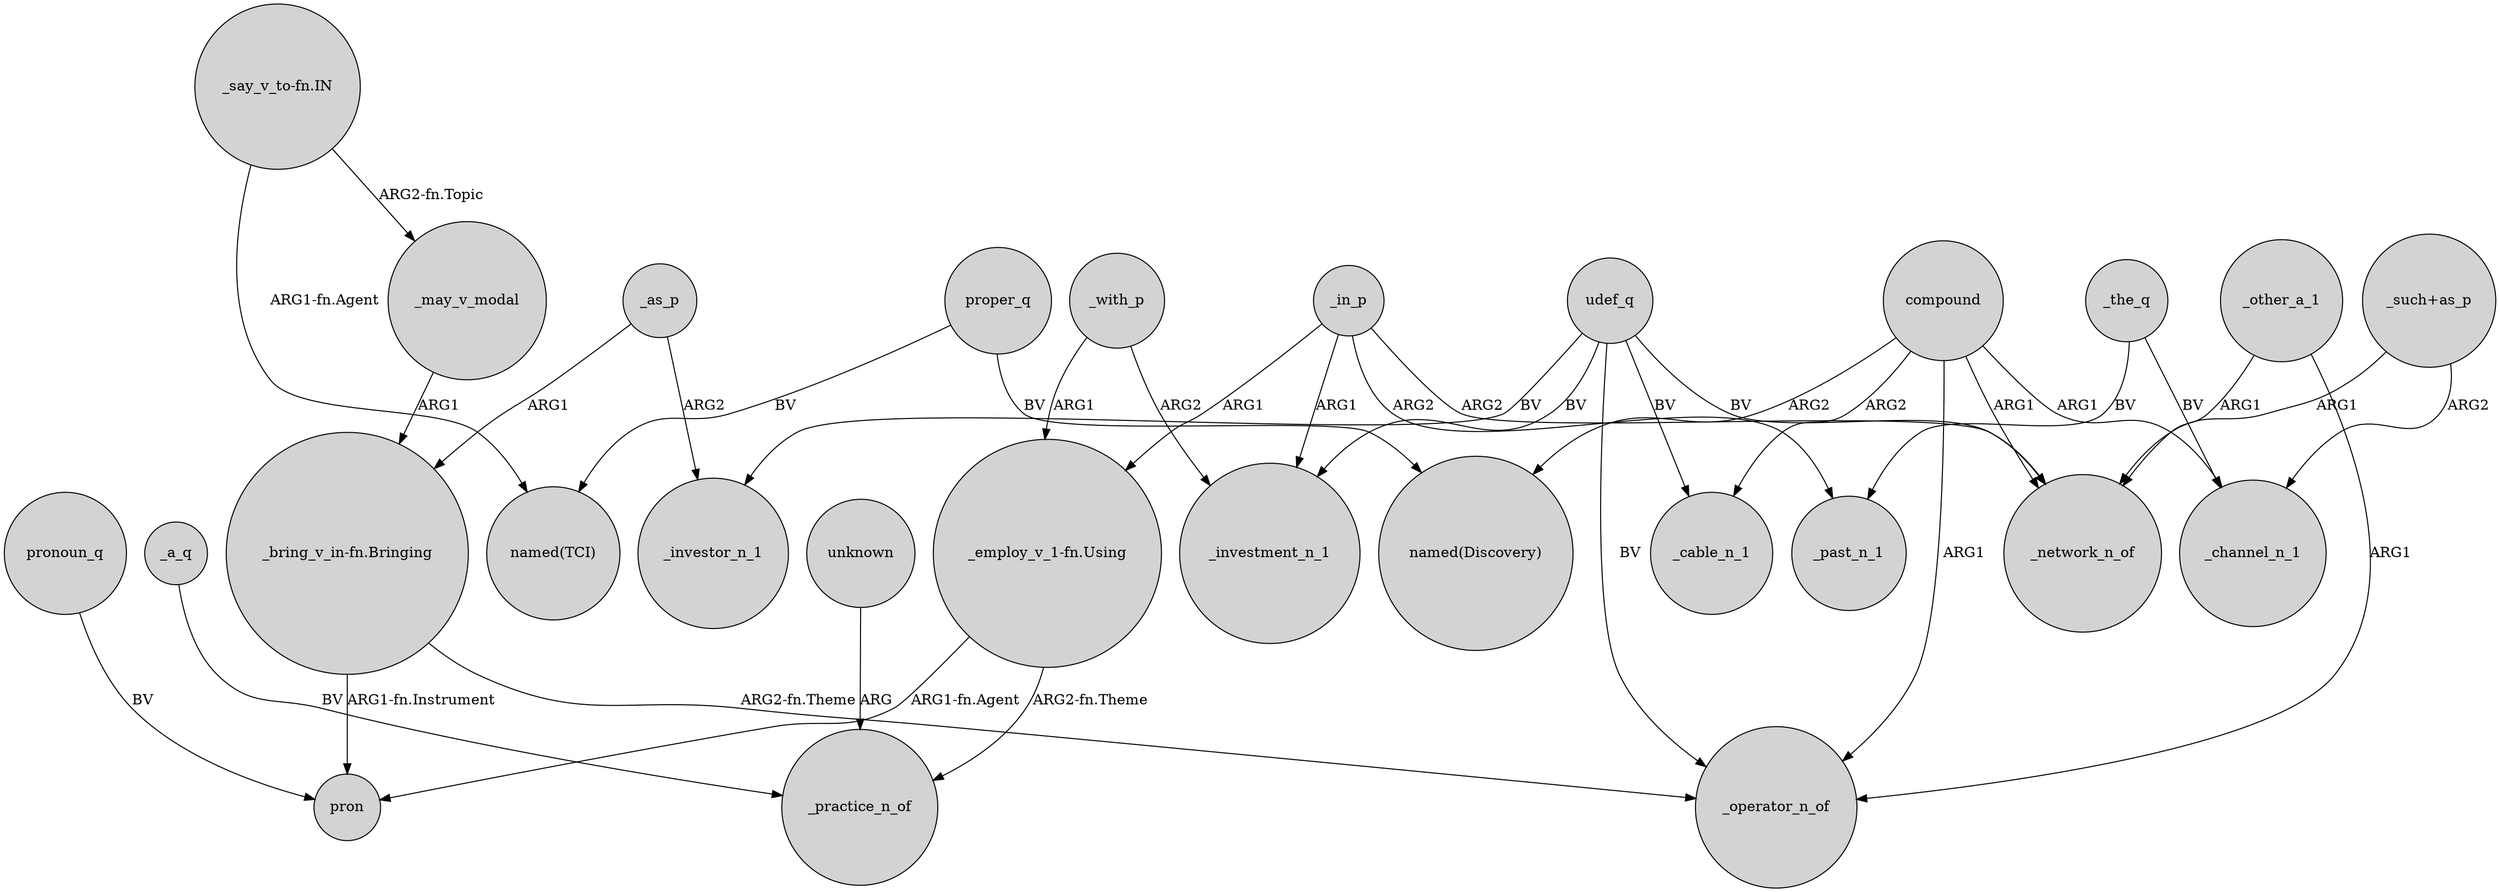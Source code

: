 digraph {
	node [shape=circle style=filled]
	proper_q -> "named(TCI)" [label=BV]
	_with_p -> "_employ_v_1-fn.Using" [label=ARG1]
	udef_q -> _investor_n_1 [label=BV]
	_in_p -> _past_n_1 [label=ARG2]
	"_employ_v_1-fn.Using" -> _practice_n_of [label="ARG2-fn.Theme"]
	"_such+as_p" -> _network_n_of [label=ARG1]
	proper_q -> "named(Discovery)" [label=BV]
	_may_v_modal -> "_bring_v_in-fn.Bringing" [label=ARG1]
	_in_p -> "_employ_v_1-fn.Using" [label=ARG1]
	_in_p -> _network_n_of [label=ARG2]
	_a_q -> _practice_n_of [label=BV]
	"_such+as_p" -> _channel_n_1 [label=ARG2]
	compound -> _channel_n_1 [label=ARG1]
	_the_q -> _channel_n_1 [label=BV]
	pronoun_q -> pron [label=BV]
	"_say_v_to-fn.IN" -> _may_v_modal [label="ARG2-fn.Topic"]
	_the_q -> _past_n_1 [label=BV]
	_as_p -> "_bring_v_in-fn.Bringing" [label=ARG1]
	compound -> _cable_n_1 [label=ARG2]
	udef_q -> _network_n_of [label=BV]
	udef_q -> _operator_n_of [label=BV]
	compound -> _operator_n_of [label=ARG1]
	udef_q -> _cable_n_1 [label=BV]
	_other_a_1 -> _network_n_of [label=ARG1]
	"_employ_v_1-fn.Using" -> pron [label="ARG1-fn.Agent"]
	udef_q -> _investment_n_1 [label=BV]
	unknown -> _practice_n_of [label=ARG]
	"_bring_v_in-fn.Bringing" -> _operator_n_of [label="ARG2-fn.Theme"]
	_as_p -> _investor_n_1 [label=ARG2]
	compound -> _network_n_of [label=ARG1]
	_other_a_1 -> _operator_n_of [label=ARG1]
	compound -> "named(Discovery)" [label=ARG2]
	_in_p -> _investment_n_1 [label=ARG1]
	"_bring_v_in-fn.Bringing" -> pron [label="ARG1-fn.Instrument"]
	"_say_v_to-fn.IN" -> "named(TCI)" [label="ARG1-fn.Agent"]
	_with_p -> _investment_n_1 [label=ARG2]
}
